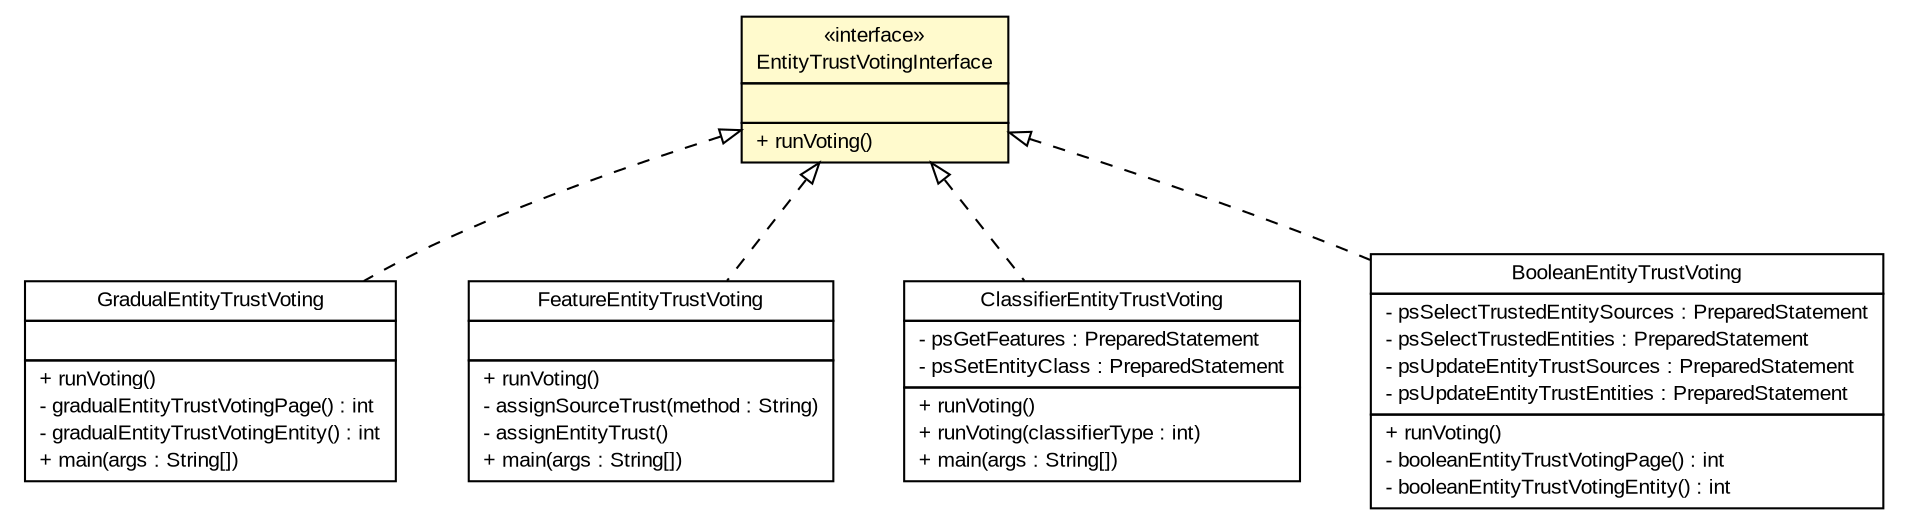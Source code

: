 #!/usr/local/bin/dot
#
# Class diagram 
# Generated by UMLGraph version 5.2 (http://www.umlgraph.org/)
#

digraph G {
	edge [fontname="arial",fontsize=10,labelfontname="arial",labelfontsize=10];
	node [fontname="arial",fontsize=10,shape=plaintext];
	nodesep=0.25;
	ranksep=0.5;
	// tud.iir.classification.entity.GradualEntityTrustVoting
	c12877 [label=<<table title="tud.iir.classification.entity.GradualEntityTrustVoting" border="0" cellborder="1" cellspacing="0" cellpadding="2" port="p" href="./GradualEntityTrustVoting.html">
		<tr><td><table border="0" cellspacing="0" cellpadding="1">
<tr><td align="center" balign="center"> GradualEntityTrustVoting </td></tr>
		</table></td></tr>
		<tr><td><table border="0" cellspacing="0" cellpadding="1">
<tr><td align="left" balign="left">  </td></tr>
		</table></td></tr>
		<tr><td><table border="0" cellspacing="0" cellpadding="1">
<tr><td align="left" balign="left"> + runVoting() </td></tr>
<tr><td align="left" balign="left"> - gradualEntityTrustVotingPage() : int </td></tr>
<tr><td align="left" balign="left"> - gradualEntityTrustVotingEntity() : int </td></tr>
<tr><td align="left" balign="left"> + main(args : String[]) </td></tr>
		</table></td></tr>
		</table>>, fontname="arial", fontcolor="black", fontsize=10.0];
	// tud.iir.classification.entity.FeatureEntityTrustVoting
	c12878 [label=<<table title="tud.iir.classification.entity.FeatureEntityTrustVoting" border="0" cellborder="1" cellspacing="0" cellpadding="2" port="p" href="./FeatureEntityTrustVoting.html">
		<tr><td><table border="0" cellspacing="0" cellpadding="1">
<tr><td align="center" balign="center"> FeatureEntityTrustVoting </td></tr>
		</table></td></tr>
		<tr><td><table border="0" cellspacing="0" cellpadding="1">
<tr><td align="left" balign="left">  </td></tr>
		</table></td></tr>
		<tr><td><table border="0" cellspacing="0" cellpadding="1">
<tr><td align="left" balign="left"> + runVoting() </td></tr>
<tr><td align="left" balign="left"> - assignSourceTrust(method : String) </td></tr>
<tr><td align="left" balign="left"> - assignEntityTrust() </td></tr>
<tr><td align="left" balign="left"> + main(args : String[]) </td></tr>
		</table></td></tr>
		</table>>, fontname="arial", fontcolor="black", fontsize=10.0];
	// tud.iir.classification.entity.EntityTrustVotingInterface
	c12880 [label=<<table title="tud.iir.classification.entity.EntityTrustVotingInterface" border="0" cellborder="1" cellspacing="0" cellpadding="2" port="p" bgcolor="lemonChiffon" href="./EntityTrustVotingInterface.html">
		<tr><td><table border="0" cellspacing="0" cellpadding="1">
<tr><td align="center" balign="center"> &#171;interface&#187; </td></tr>
<tr><td align="center" balign="center"> EntityTrustVotingInterface </td></tr>
		</table></td></tr>
		<tr><td><table border="0" cellspacing="0" cellpadding="1">
<tr><td align="left" balign="left">  </td></tr>
		</table></td></tr>
		<tr><td><table border="0" cellspacing="0" cellpadding="1">
<tr><td align="left" balign="left"> + runVoting() </td></tr>
		</table></td></tr>
		</table>>, fontname="arial", fontcolor="black", fontsize=10.0];
	// tud.iir.classification.entity.ClassifierEntityTrustVoting
	c12884 [label=<<table title="tud.iir.classification.entity.ClassifierEntityTrustVoting" border="0" cellborder="1" cellspacing="0" cellpadding="2" port="p" href="./ClassifierEntityTrustVoting.html">
		<tr><td><table border="0" cellspacing="0" cellpadding="1">
<tr><td align="center" balign="center"> ClassifierEntityTrustVoting </td></tr>
		</table></td></tr>
		<tr><td><table border="0" cellspacing="0" cellpadding="1">
<tr><td align="left" balign="left"> - psGetFeatures : PreparedStatement </td></tr>
<tr><td align="left" balign="left"> - psSetEntityClass : PreparedStatement </td></tr>
		</table></td></tr>
		<tr><td><table border="0" cellspacing="0" cellpadding="1">
<tr><td align="left" balign="left"> + runVoting() </td></tr>
<tr><td align="left" balign="left"> + runVoting(classifierType : int) </td></tr>
<tr><td align="left" balign="left"> + main(args : String[]) </td></tr>
		</table></td></tr>
		</table>>, fontname="arial", fontcolor="black", fontsize=10.0];
	// tud.iir.classification.entity.BooleanEntityTrustVoting
	c12885 [label=<<table title="tud.iir.classification.entity.BooleanEntityTrustVoting" border="0" cellborder="1" cellspacing="0" cellpadding="2" port="p" href="./BooleanEntityTrustVoting.html">
		<tr><td><table border="0" cellspacing="0" cellpadding="1">
<tr><td align="center" balign="center"> BooleanEntityTrustVoting </td></tr>
		</table></td></tr>
		<tr><td><table border="0" cellspacing="0" cellpadding="1">
<tr><td align="left" balign="left"> - psSelectTrustedEntitySources : PreparedStatement </td></tr>
<tr><td align="left" balign="left"> - psSelectTrustedEntities : PreparedStatement </td></tr>
<tr><td align="left" balign="left"> - psUpdateEntityTrustSources : PreparedStatement </td></tr>
<tr><td align="left" balign="left"> - psUpdateEntityTrustEntities : PreparedStatement </td></tr>
		</table></td></tr>
		<tr><td><table border="0" cellspacing="0" cellpadding="1">
<tr><td align="left" balign="left"> + runVoting() </td></tr>
<tr><td align="left" balign="left"> - booleanEntityTrustVotingPage() : int </td></tr>
<tr><td align="left" balign="left"> - booleanEntityTrustVotingEntity() : int </td></tr>
		</table></td></tr>
		</table>>, fontname="arial", fontcolor="black", fontsize=10.0];
	//tud.iir.classification.entity.GradualEntityTrustVoting implements tud.iir.classification.entity.EntityTrustVotingInterface
	c12880:p -> c12877:p [dir=back,arrowtail=empty,style=dashed];
	//tud.iir.classification.entity.FeatureEntityTrustVoting implements tud.iir.classification.entity.EntityTrustVotingInterface
	c12880:p -> c12878:p [dir=back,arrowtail=empty,style=dashed];
	//tud.iir.classification.entity.ClassifierEntityTrustVoting implements tud.iir.classification.entity.EntityTrustVotingInterface
	c12880:p -> c12884:p [dir=back,arrowtail=empty,style=dashed];
	//tud.iir.classification.entity.BooleanEntityTrustVoting implements tud.iir.classification.entity.EntityTrustVotingInterface
	c12880:p -> c12885:p [dir=back,arrowtail=empty,style=dashed];
}

